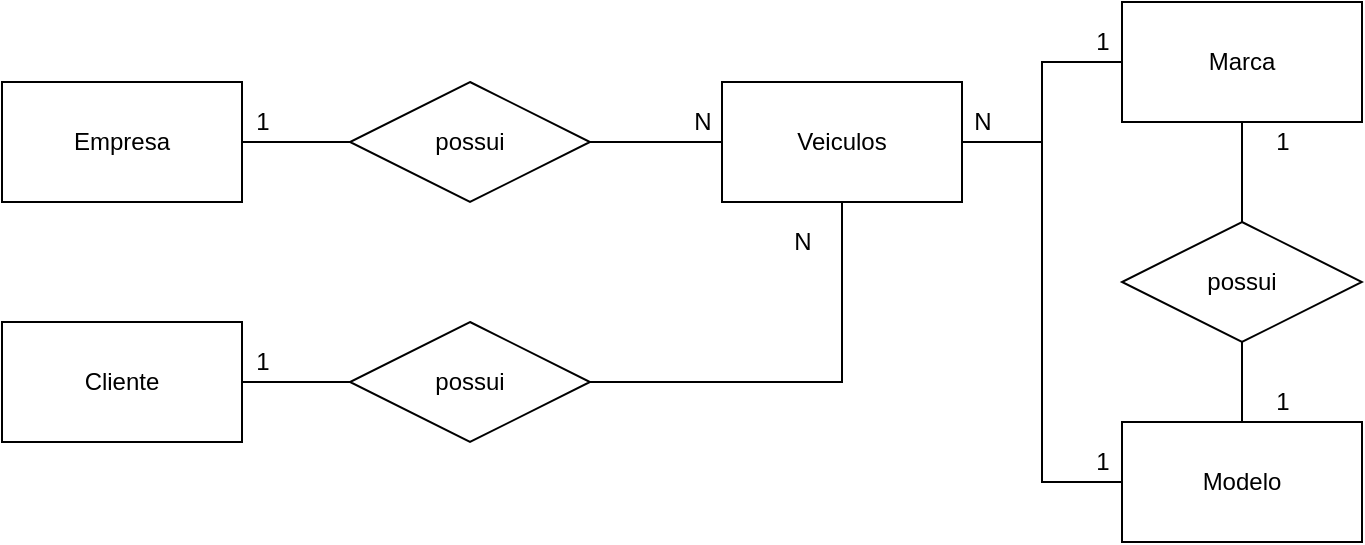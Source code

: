 <mxfile version="14.9.3" type="device"><diagram id="zIVQE9whC57O5E7mBYQm" name="Page-1"><mxGraphModel dx="1038" dy="521" grid="1" gridSize="10" guides="1" tooltips="1" connect="1" arrows="1" fold="1" page="1" pageScale="1" pageWidth="827" pageHeight="1169" math="0" shadow="0"><root><mxCell id="0"/><mxCell id="1" parent="0"/><mxCell id="EqMbc82peOwHEn0BGJrs-1" value="Veiculos" style="rounded=0;whiteSpace=wrap;html=1;" vertex="1" parent="1"><mxGeometry x="480" y="80" width="120" height="60" as="geometry"/></mxCell><mxCell id="EqMbc82peOwHEn0BGJrs-5" style="edgeStyle=orthogonalEdgeStyle;rounded=0;orthogonalLoop=1;jettySize=auto;html=1;entryX=0;entryY=0.5;entryDx=0;entryDy=0;endArrow=none;endFill=0;" edge="1" parent="1" source="EqMbc82peOwHEn0BGJrs-2" target="EqMbc82peOwHEn0BGJrs-4"><mxGeometry relative="1" as="geometry"/></mxCell><mxCell id="EqMbc82peOwHEn0BGJrs-2" value="Empresa&lt;br&gt;" style="rounded=0;whiteSpace=wrap;html=1;" vertex="1" parent="1"><mxGeometry x="120" y="80" width="120" height="60" as="geometry"/></mxCell><mxCell id="EqMbc82peOwHEn0BGJrs-3" value="Cliente" style="rounded=0;whiteSpace=wrap;html=1;" vertex="1" parent="1"><mxGeometry x="120" y="200" width="120" height="60" as="geometry"/></mxCell><mxCell id="EqMbc82peOwHEn0BGJrs-6" style="edgeStyle=orthogonalEdgeStyle;rounded=0;orthogonalLoop=1;jettySize=auto;html=1;entryX=0;entryY=0.5;entryDx=0;entryDy=0;endArrow=none;endFill=0;" edge="1" parent="1" source="EqMbc82peOwHEn0BGJrs-4" target="EqMbc82peOwHEn0BGJrs-1"><mxGeometry relative="1" as="geometry"/></mxCell><mxCell id="EqMbc82peOwHEn0BGJrs-4" value="possui" style="shape=rhombus;perimeter=rhombusPerimeter;whiteSpace=wrap;html=1;align=center;" vertex="1" parent="1"><mxGeometry x="294" y="80" width="120" height="60" as="geometry"/></mxCell><mxCell id="EqMbc82peOwHEn0BGJrs-7" value="1" style="text;html=1;align=center;verticalAlign=middle;resizable=0;points=[];autosize=1;strokeColor=none;" vertex="1" parent="1"><mxGeometry x="660" y="50" width="20" height="20" as="geometry"/></mxCell><mxCell id="EqMbc82peOwHEn0BGJrs-8" value="N" style="text;html=1;align=center;verticalAlign=middle;resizable=0;points=[];autosize=1;strokeColor=none;" vertex="1" parent="1"><mxGeometry x="460" y="90" width="20" height="20" as="geometry"/></mxCell><mxCell id="EqMbc82peOwHEn0BGJrs-11" style="edgeStyle=orthogonalEdgeStyle;rounded=0;orthogonalLoop=1;jettySize=auto;html=1;entryX=1;entryY=0.5;entryDx=0;entryDy=0;endArrow=none;endFill=0;" edge="1" parent="1" source="EqMbc82peOwHEn0BGJrs-10" target="EqMbc82peOwHEn0BGJrs-3"><mxGeometry relative="1" as="geometry"/></mxCell><mxCell id="EqMbc82peOwHEn0BGJrs-12" style="edgeStyle=orthogonalEdgeStyle;rounded=0;orthogonalLoop=1;jettySize=auto;html=1;entryX=0.5;entryY=1;entryDx=0;entryDy=0;endArrow=none;endFill=0;" edge="1" parent="1" source="EqMbc82peOwHEn0BGJrs-10" target="EqMbc82peOwHEn0BGJrs-1"><mxGeometry relative="1" as="geometry"><mxPoint x="480" y="230" as="targetPoint"/></mxGeometry></mxCell><mxCell id="EqMbc82peOwHEn0BGJrs-10" value="possui" style="shape=rhombus;perimeter=rhombusPerimeter;whiteSpace=wrap;html=1;align=center;" vertex="1" parent="1"><mxGeometry x="294" y="200" width="120" height="60" as="geometry"/></mxCell><mxCell id="EqMbc82peOwHEn0BGJrs-13" value="1" style="text;html=1;align=center;verticalAlign=middle;resizable=0;points=[];autosize=1;strokeColor=none;" vertex="1" parent="1"><mxGeometry x="240" y="210" width="20" height="20" as="geometry"/></mxCell><mxCell id="EqMbc82peOwHEn0BGJrs-14" value="N" style="text;html=1;align=center;verticalAlign=middle;resizable=0;points=[];autosize=1;strokeColor=none;" vertex="1" parent="1"><mxGeometry x="510" y="150" width="20" height="20" as="geometry"/></mxCell><mxCell id="EqMbc82peOwHEn0BGJrs-24" style="edgeStyle=orthogonalEdgeStyle;rounded=0;orthogonalLoop=1;jettySize=auto;html=1;entryX=1;entryY=0.5;entryDx=0;entryDy=0;endArrow=none;endFill=0;" edge="1" parent="1" source="EqMbc82peOwHEn0BGJrs-22" target="EqMbc82peOwHEn0BGJrs-1"><mxGeometry relative="1" as="geometry"/></mxCell><mxCell id="EqMbc82peOwHEn0BGJrs-22" value="Marca" style="rounded=0;whiteSpace=wrap;html=1;" vertex="1" parent="1"><mxGeometry x="680" y="40" width="120" height="60" as="geometry"/></mxCell><mxCell id="EqMbc82peOwHEn0BGJrs-25" style="edgeStyle=orthogonalEdgeStyle;rounded=0;orthogonalLoop=1;jettySize=auto;html=1;entryX=1;entryY=0.5;entryDx=0;entryDy=0;endArrow=none;endFill=0;" edge="1" parent="1" source="EqMbc82peOwHEn0BGJrs-23" target="EqMbc82peOwHEn0BGJrs-1"><mxGeometry relative="1" as="geometry"/></mxCell><mxCell id="EqMbc82peOwHEn0BGJrs-23" value="Modelo" style="rounded=0;whiteSpace=wrap;html=1;" vertex="1" parent="1"><mxGeometry x="680" y="250" width="120" height="60" as="geometry"/></mxCell><mxCell id="EqMbc82peOwHEn0BGJrs-26" value="N" style="text;html=1;align=center;verticalAlign=middle;resizable=0;points=[];autosize=1;strokeColor=none;" vertex="1" parent="1"><mxGeometry x="600" y="90" width="20" height="20" as="geometry"/></mxCell><mxCell id="EqMbc82peOwHEn0BGJrs-28" value="1" style="text;html=1;align=center;verticalAlign=middle;resizable=0;points=[];autosize=1;strokeColor=none;" vertex="1" parent="1"><mxGeometry x="240" y="90" width="20" height="20" as="geometry"/></mxCell><mxCell id="EqMbc82peOwHEn0BGJrs-30" value="1" style="text;html=1;align=center;verticalAlign=middle;resizable=0;points=[];autosize=1;strokeColor=none;" vertex="1" parent="1"><mxGeometry x="660" y="260" width="20" height="20" as="geometry"/></mxCell><mxCell id="EqMbc82peOwHEn0BGJrs-32" style="edgeStyle=orthogonalEdgeStyle;rounded=0;orthogonalLoop=1;jettySize=auto;html=1;entryX=0.5;entryY=1;entryDx=0;entryDy=0;endArrow=none;endFill=0;" edge="1" parent="1" source="EqMbc82peOwHEn0BGJrs-31" target="EqMbc82peOwHEn0BGJrs-22"><mxGeometry relative="1" as="geometry"/></mxCell><mxCell id="EqMbc82peOwHEn0BGJrs-33" style="edgeStyle=orthogonalEdgeStyle;rounded=0;orthogonalLoop=1;jettySize=auto;html=1;entryX=0.5;entryY=0;entryDx=0;entryDy=0;endArrow=none;endFill=0;" edge="1" parent="1" source="EqMbc82peOwHEn0BGJrs-31" target="EqMbc82peOwHEn0BGJrs-23"><mxGeometry relative="1" as="geometry"/></mxCell><mxCell id="EqMbc82peOwHEn0BGJrs-31" value="possui" style="shape=rhombus;perimeter=rhombusPerimeter;whiteSpace=wrap;html=1;align=center;" vertex="1" parent="1"><mxGeometry x="680" y="150" width="120" height="60" as="geometry"/></mxCell><mxCell id="EqMbc82peOwHEn0BGJrs-34" value="1" style="text;html=1;align=center;verticalAlign=middle;resizable=0;points=[];autosize=1;strokeColor=none;" vertex="1" parent="1"><mxGeometry x="750" y="100" width="20" height="20" as="geometry"/></mxCell><mxCell id="EqMbc82peOwHEn0BGJrs-35" value="1" style="text;html=1;align=center;verticalAlign=middle;resizable=0;points=[];autosize=1;strokeColor=none;" vertex="1" parent="1"><mxGeometry x="750" y="230" width="20" height="20" as="geometry"/></mxCell></root></mxGraphModel></diagram></mxfile>